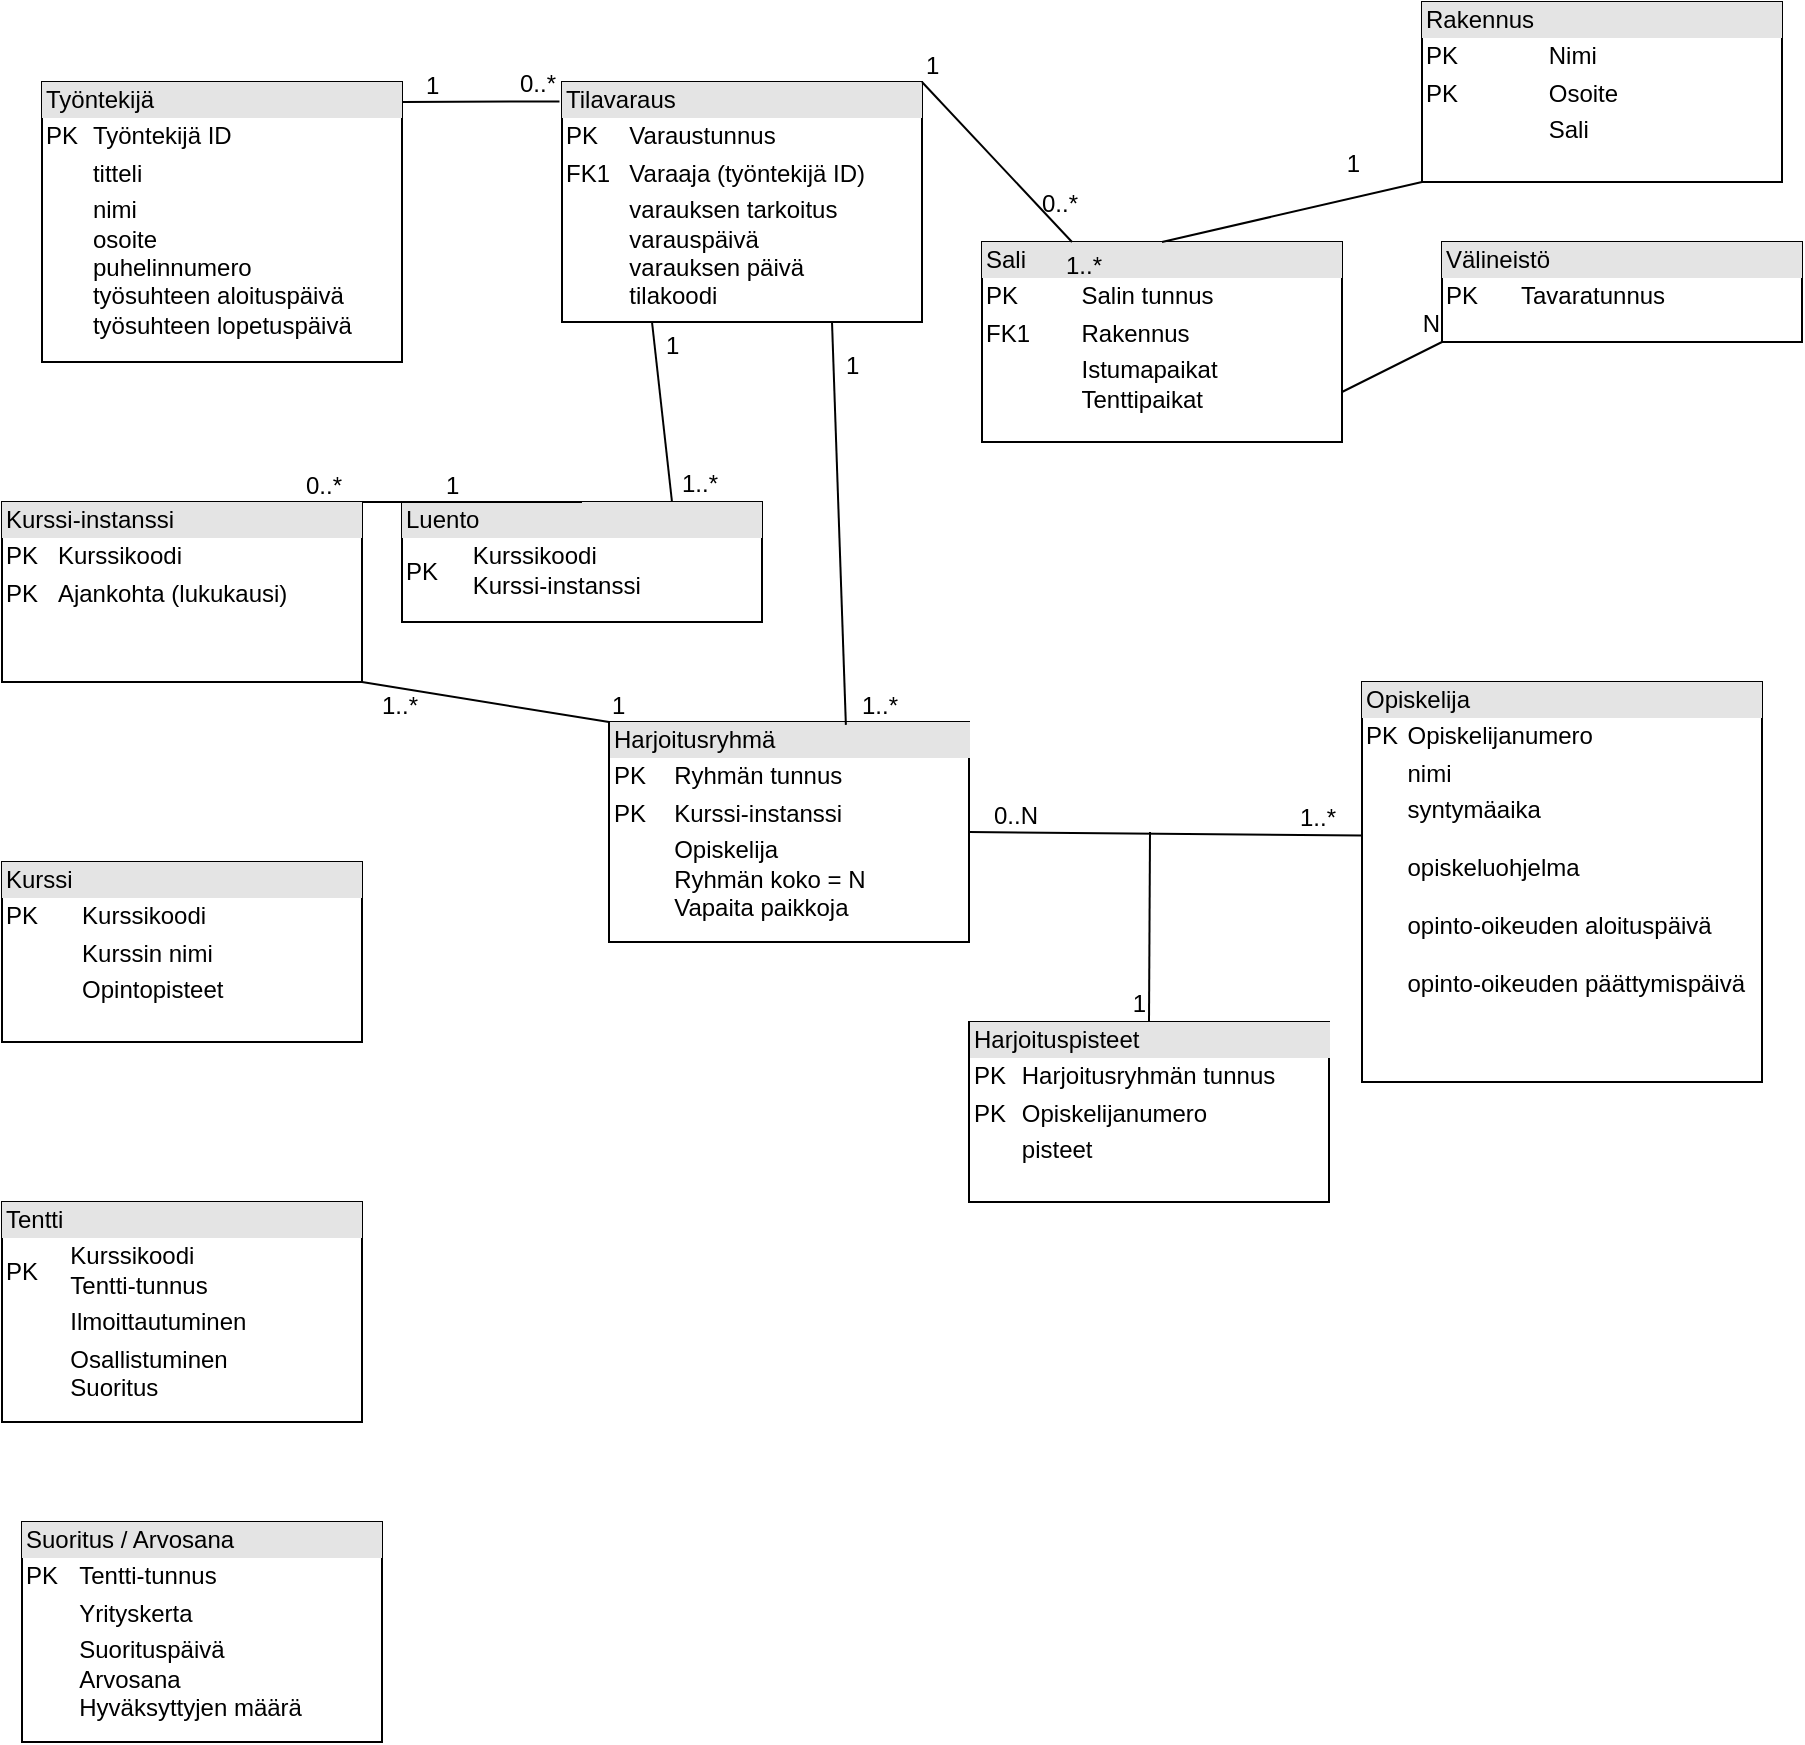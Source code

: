 <mxfile version="21.0.7" type="github">
  <diagram name="Page-1" id="fr7azMlj8yHS9z72IOPQ">
    <mxGraphModel dx="1034" dy="466" grid="1" gridSize="10" guides="1" tooltips="1" connect="1" arrows="1" fold="1" page="1" pageScale="1" pageWidth="827" pageHeight="1169" math="0" shadow="0">
      <root>
        <mxCell id="0" />
        <mxCell id="1" parent="0" />
        <mxCell id="jS1crOWfI2JhgpDE9E2U-4" value="&lt;div style=&quot;box-sizing:border-box;width:100%;background:#e4e4e4;padding:2px;&quot;&gt;Työntekijä&lt;/div&gt;&lt;table style=&quot;width:100%;font-size:1em;&quot; cellpadding=&quot;2&quot; cellspacing=&quot;0&quot;&gt;&lt;tbody&gt;&lt;tr&gt;&lt;td&gt;PK&lt;/td&gt;&lt;td&gt;Työntekijä ID&lt;/td&gt;&lt;/tr&gt;&lt;tr&gt;&lt;td&gt;&lt;br&gt;&lt;/td&gt;&lt;td&gt;titteli&lt;/td&gt;&lt;/tr&gt;&lt;tr&gt;&lt;td&gt;&lt;/td&gt;&lt;td&gt;nimi&lt;br&gt;osoite&lt;br&gt;puhelinnumero&lt;br&gt;työsuhteen aloituspäivä&lt;br&gt;työsuhteen lopetuspäivä&lt;/td&gt;&lt;/tr&gt;&lt;/tbody&gt;&lt;/table&gt;" style="verticalAlign=top;align=left;overflow=fill;html=1;whiteSpace=wrap;" parent="1" vertex="1">
          <mxGeometry x="40" y="40" width="180" height="140" as="geometry" />
        </mxCell>
        <mxCell id="jS1crOWfI2JhgpDE9E2U-5" value="&lt;div style=&quot;box-sizing:border-box;width:100%;background:#e4e4e4;padding:2px;&quot;&gt;Tilavaraus&lt;/div&gt;&lt;table style=&quot;width:100%;font-size:1em;&quot; cellpadding=&quot;2&quot; cellspacing=&quot;0&quot;&gt;&lt;tbody&gt;&lt;tr&gt;&lt;td&gt;PK&lt;/td&gt;&lt;td&gt;Varaustunnus&lt;/td&gt;&lt;/tr&gt;&lt;tr&gt;&lt;td&gt;FK1&lt;/td&gt;&lt;td&gt;Varaaja (työntekijä ID)&lt;/td&gt;&lt;/tr&gt;&lt;tr&gt;&lt;td&gt;&lt;/td&gt;&lt;td&gt;varauksen tarkoitus&lt;br&gt;varauspäivä&lt;br&gt;varauksen päivä&lt;br&gt;tilakoodi&lt;br&gt;&lt;br&gt;&lt;/td&gt;&lt;/tr&gt;&lt;/tbody&gt;&lt;/table&gt;" style="verticalAlign=top;align=left;overflow=fill;html=1;whiteSpace=wrap;" parent="1" vertex="1">
          <mxGeometry x="300" y="40" width="180" height="120" as="geometry" />
        </mxCell>
        <mxCell id="jS1crOWfI2JhgpDE9E2U-7" value="" style="endArrow=none;html=1;rounded=0;entryX=-0.007;entryY=0.081;entryDx=0;entryDy=0;entryPerimeter=0;" parent="1" target="jS1crOWfI2JhgpDE9E2U-5" edge="1">
          <mxGeometry relative="1" as="geometry">
            <mxPoint x="220" y="50" as="sourcePoint" />
            <mxPoint x="360" y="50" as="targetPoint" />
          </mxGeometry>
        </mxCell>
        <mxCell id="jS1crOWfI2JhgpDE9E2U-8" value="1" style="resizable=0;html=1;whiteSpace=wrap;align=left;verticalAlign=bottom;" parent="jS1crOWfI2JhgpDE9E2U-7" connectable="0" vertex="1">
          <mxGeometry x="-1" relative="1" as="geometry">
            <mxPoint x="10" as="offset" />
          </mxGeometry>
        </mxCell>
        <mxCell id="jS1crOWfI2JhgpDE9E2U-9" value="0..*" style="resizable=0;html=1;whiteSpace=wrap;align=right;verticalAlign=bottom;" parent="jS1crOWfI2JhgpDE9E2U-7" connectable="0" vertex="1">
          <mxGeometry x="1" relative="1" as="geometry" />
        </mxCell>
        <mxCell id="jS1crOWfI2JhgpDE9E2U-10" value="&lt;div style=&quot;box-sizing:border-box;width:100%;background:#e4e4e4;padding:2px;&quot;&gt;Sali&lt;/div&gt;&lt;table style=&quot;width:100%;font-size:1em;&quot; cellpadding=&quot;2&quot; cellspacing=&quot;0&quot;&gt;&lt;tbody&gt;&lt;tr&gt;&lt;td&gt;PK&lt;/td&gt;&lt;td&gt;Salin tunnus&lt;/td&gt;&lt;/tr&gt;&lt;tr&gt;&lt;td&gt;FK1&lt;/td&gt;&lt;td&gt;Rakennus&lt;/td&gt;&lt;/tr&gt;&lt;tr&gt;&lt;td&gt;&lt;/td&gt;&lt;td&gt;Istumapaikat&lt;br&gt;Tenttipaikat&lt;/td&gt;&lt;/tr&gt;&lt;/tbody&gt;&lt;/table&gt;" style="verticalAlign=top;align=left;overflow=fill;html=1;whiteSpace=wrap;" parent="1" vertex="1">
          <mxGeometry x="510" y="120" width="180" height="100" as="geometry" />
        </mxCell>
        <mxCell id="jS1crOWfI2JhgpDE9E2U-11" value="" style="endArrow=none;html=1;rounded=0;exitX=1;exitY=0;exitDx=0;exitDy=0;entryX=0.25;entryY=0;entryDx=0;entryDy=0;" parent="1" source="jS1crOWfI2JhgpDE9E2U-5" target="jS1crOWfI2JhgpDE9E2U-10" edge="1">
          <mxGeometry relative="1" as="geometry">
            <mxPoint x="470" y="160" as="sourcePoint" />
            <mxPoint x="550" y="40" as="targetPoint" />
          </mxGeometry>
        </mxCell>
        <mxCell id="jS1crOWfI2JhgpDE9E2U-12" value="1" style="resizable=0;html=1;whiteSpace=wrap;align=left;verticalAlign=bottom;" parent="jS1crOWfI2JhgpDE9E2U-11" connectable="0" vertex="1">
          <mxGeometry x="-1" relative="1" as="geometry">
            <mxPoint as="offset" />
          </mxGeometry>
        </mxCell>
        <mxCell id="jS1crOWfI2JhgpDE9E2U-13" value="0..*" style="resizable=0;html=1;whiteSpace=wrap;align=right;verticalAlign=bottom;" parent="jS1crOWfI2JhgpDE9E2U-11" connectable="0" vertex="1">
          <mxGeometry x="1" relative="1" as="geometry">
            <mxPoint x="5" y="-10" as="offset" />
          </mxGeometry>
        </mxCell>
        <mxCell id="jS1crOWfI2JhgpDE9E2U-14" value="&lt;div style=&quot;box-sizing:border-box;width:100%;background:#e4e4e4;padding:2px;&quot;&gt;Rakennus&lt;/div&gt;&lt;table style=&quot;width:100%;font-size:1em;&quot; cellpadding=&quot;2&quot; cellspacing=&quot;0&quot;&gt;&lt;tbody&gt;&lt;tr&gt;&lt;td&gt;PK&lt;/td&gt;&lt;td&gt;Nimi&lt;/td&gt;&lt;/tr&gt;&lt;tr&gt;&lt;td&gt;PK&lt;/td&gt;&lt;td&gt;Osoite&lt;/td&gt;&lt;/tr&gt;&lt;tr&gt;&lt;td&gt;&lt;/td&gt;&lt;td&gt;Sali&lt;/td&gt;&lt;/tr&gt;&lt;/tbody&gt;&lt;/table&gt;" style="verticalAlign=top;align=left;overflow=fill;html=1;whiteSpace=wrap;" parent="1" vertex="1">
          <mxGeometry x="730" width="180" height="90" as="geometry" />
        </mxCell>
        <mxCell id="jS1crOWfI2JhgpDE9E2U-15" value="" style="endArrow=none;html=1;rounded=0;exitX=0.5;exitY=0;exitDx=0;exitDy=0;entryX=0;entryY=1;entryDx=0;entryDy=0;" parent="1" source="jS1crOWfI2JhgpDE9E2U-10" target="jS1crOWfI2JhgpDE9E2U-14" edge="1">
          <mxGeometry relative="1" as="geometry">
            <mxPoint x="720" y="270" as="sourcePoint" />
            <mxPoint x="880" y="270" as="targetPoint" />
          </mxGeometry>
        </mxCell>
        <mxCell id="jS1crOWfI2JhgpDE9E2U-16" value="1..*" style="resizable=0;html=1;whiteSpace=wrap;align=left;verticalAlign=bottom;" parent="jS1crOWfI2JhgpDE9E2U-15" connectable="0" vertex="1">
          <mxGeometry x="-1" relative="1" as="geometry">
            <mxPoint x="-50" y="20" as="offset" />
          </mxGeometry>
        </mxCell>
        <mxCell id="jS1crOWfI2JhgpDE9E2U-17" value="1" style="resizable=0;html=1;whiteSpace=wrap;align=right;verticalAlign=bottom;" parent="jS1crOWfI2JhgpDE9E2U-15" connectable="0" vertex="1">
          <mxGeometry x="1" relative="1" as="geometry">
            <mxPoint x="-30" as="offset" />
          </mxGeometry>
        </mxCell>
        <mxCell id="jS1crOWfI2JhgpDE9E2U-19" value="&lt;div style=&quot;box-sizing:border-box;width:100%;background:#e4e4e4;padding:2px;&quot;&gt;Välineistö&lt;/div&gt;&lt;table style=&quot;width:100%;font-size:1em;&quot; cellpadding=&quot;2&quot; cellspacing=&quot;0&quot;&gt;&lt;tbody&gt;&lt;tr&gt;&lt;td&gt;PK&lt;/td&gt;&lt;td&gt;Tavaratunnus&lt;/td&gt;&lt;/tr&gt;&lt;tr&gt;&lt;td&gt;&lt;br&gt;&lt;/td&gt;&lt;td&gt;&lt;br&gt;&lt;/td&gt;&lt;/tr&gt;&lt;/tbody&gt;&lt;/table&gt;" style="verticalAlign=top;align=left;overflow=fill;html=1;whiteSpace=wrap;" parent="1" vertex="1">
          <mxGeometry x="740" y="120" width="180" height="50" as="geometry" />
        </mxCell>
        <mxCell id="jS1crOWfI2JhgpDE9E2U-23" value="&lt;div style=&quot;box-sizing:border-box;width:100%;background:#e4e4e4;padding:2px;&quot;&gt;Opiskelija&lt;/div&gt;&lt;table style=&quot;width:100%;font-size:1em;&quot; cellpadding=&quot;2&quot; cellspacing=&quot;0&quot;&gt;&lt;tbody&gt;&lt;tr&gt;&lt;td&gt;PK&lt;/td&gt;&lt;td&gt;Opiskelijanumero&lt;/td&gt;&lt;/tr&gt;&lt;tr&gt;&lt;td&gt;&lt;br&gt;&lt;/td&gt;&lt;td&gt;nimi&lt;/td&gt;&lt;/tr&gt;&lt;tr&gt;&lt;td&gt;&lt;/td&gt;&lt;td&gt;syntymäaika&lt;br&gt;&lt;br&gt;opiskeluohjelma&lt;br&gt;&lt;br&gt;opinto-oikeuden aloituspäivä&lt;br&gt;&lt;br&gt;opinto-oikeuden päättymispäivä&lt;br&gt;&lt;/td&gt;&lt;/tr&gt;&lt;/tbody&gt;&lt;/table&gt;" style="verticalAlign=top;align=left;overflow=fill;html=1;whiteSpace=wrap;" parent="1" vertex="1">
          <mxGeometry x="700" y="340" width="200" height="200" as="geometry" />
        </mxCell>
        <mxCell id="jS1crOWfI2JhgpDE9E2U-24" value="&lt;div style=&quot;box-sizing:border-box;width:100%;background:#e4e4e4;padding:2px;&quot;&gt;Harjoitusryhmä&lt;/div&gt;&lt;table style=&quot;width:100%;font-size:1em;&quot; cellpadding=&quot;2&quot; cellspacing=&quot;0&quot;&gt;&lt;tbody&gt;&lt;tr&gt;&lt;td&gt;PK&lt;/td&gt;&lt;td&gt;Ryhmän tunnus&lt;/td&gt;&lt;/tr&gt;&lt;tr&gt;&lt;td&gt;PK&lt;/td&gt;&lt;td&gt;Kurssi-instanssi&lt;br&gt;&lt;/td&gt;&lt;/tr&gt;&lt;tr&gt;&lt;td&gt;&lt;/td&gt;&lt;td&gt;Opiskelija&lt;br&gt;Ryhmän koko = N&lt;br&gt;Vapaita paikkoja&lt;/td&gt;&lt;/tr&gt;&lt;/tbody&gt;&lt;/table&gt;" style="verticalAlign=top;align=left;overflow=fill;html=1;whiteSpace=wrap;" parent="1" vertex="1">
          <mxGeometry x="323.5" y="360" width="180" height="110" as="geometry" />
        </mxCell>
        <mxCell id="jS1crOWfI2JhgpDE9E2U-25" value="&lt;div style=&quot;box-sizing:border-box;width:100%;background:#e4e4e4;padding:2px;&quot;&gt;Luento&lt;/div&gt;&lt;table style=&quot;width:100%;font-size:1em;&quot; cellpadding=&quot;2&quot; cellspacing=&quot;0&quot;&gt;&lt;tbody&gt;&lt;tr&gt;&lt;td&gt;PK&lt;/td&gt;&lt;td&gt;Kurssikoodi&lt;br&gt;Kurssi-instanssi&lt;/td&gt;&lt;/tr&gt;&lt;tr&gt;&lt;td&gt;&lt;br&gt;&lt;/td&gt;&lt;td&gt;&lt;br&gt;&lt;/td&gt;&lt;/tr&gt;&lt;/tbody&gt;&lt;/table&gt;" style="verticalAlign=top;align=left;overflow=fill;html=1;whiteSpace=wrap;" parent="1" vertex="1">
          <mxGeometry x="220" y="250" width="180" height="60" as="geometry" />
        </mxCell>
        <mxCell id="jS1crOWfI2JhgpDE9E2U-28" value="&lt;div style=&quot;box-sizing:border-box;width:100%;background:#e4e4e4;padding:2px;&quot;&gt;Harjoituspisteet&lt;/div&gt;&lt;table style=&quot;width:100%;font-size:1em;&quot; cellpadding=&quot;2&quot; cellspacing=&quot;0&quot;&gt;&lt;tbody&gt;&lt;tr&gt;&lt;td&gt;PK&lt;/td&gt;&lt;td&gt;Harjoitusryhmän tunnus&lt;/td&gt;&lt;/tr&gt;&lt;tr&gt;&lt;td&gt;PK&lt;/td&gt;&lt;td&gt;Opiskelijanumero&lt;/td&gt;&lt;/tr&gt;&lt;tr&gt;&lt;td&gt;&lt;/td&gt;&lt;td&gt;pisteet&lt;/td&gt;&lt;/tr&gt;&lt;/tbody&gt;&lt;/table&gt;" style="verticalAlign=top;align=left;overflow=fill;html=1;whiteSpace=wrap;" parent="1" vertex="1">
          <mxGeometry x="503.5" y="510" width="180" height="90" as="geometry" />
        </mxCell>
        <mxCell id="jS1crOWfI2JhgpDE9E2U-29" value="" style="endArrow=none;html=1;rounded=0;entryX=0.5;entryY=0;entryDx=0;entryDy=0;" parent="1" target="jS1crOWfI2JhgpDE9E2U-28" edge="1">
          <mxGeometry relative="1" as="geometry">
            <mxPoint x="594" y="415" as="sourcePoint" />
            <mxPoint x="800" y="470" as="targetPoint" />
          </mxGeometry>
        </mxCell>
        <mxCell id="jS1crOWfI2JhgpDE9E2U-30" value="1" style="resizable=0;html=1;whiteSpace=wrap;align=right;verticalAlign=bottom;" parent="jS1crOWfI2JhgpDE9E2U-29" connectable="0" vertex="1">
          <mxGeometry x="1" relative="1" as="geometry" />
        </mxCell>
        <mxCell id="jS1crOWfI2JhgpDE9E2U-31" value="&lt;div style=&quot;box-sizing:border-box;width:100%;background:#e4e4e4;padding:2px;&quot;&gt;Kurssi-instanssi&lt;/div&gt;&lt;table style=&quot;width:100%;font-size:1em;&quot; cellpadding=&quot;2&quot; cellspacing=&quot;0&quot;&gt;&lt;tbody&gt;&lt;tr&gt;&lt;td&gt;PK&lt;/td&gt;&lt;td&gt;Kurssikoodi&lt;/td&gt;&lt;/tr&gt;&lt;tr&gt;&lt;td&gt;PK&lt;/td&gt;&lt;td&gt;Ajankohta (lukukausi)&lt;/td&gt;&lt;/tr&gt;&lt;tr&gt;&lt;td&gt;&lt;/td&gt;&lt;td&gt;&lt;br&gt;&lt;/td&gt;&lt;/tr&gt;&lt;/tbody&gt;&lt;/table&gt;" style="verticalAlign=top;align=left;overflow=fill;html=1;whiteSpace=wrap;" parent="1" vertex="1">
          <mxGeometry x="20" y="250" width="180" height="90" as="geometry" />
        </mxCell>
        <mxCell id="jS1crOWfI2JhgpDE9E2U-32" value="" style="endArrow=none;html=1;rounded=0;exitX=0;exitY=0;exitDx=0;exitDy=0;entryX=1;entryY=1;entryDx=0;entryDy=0;" parent="1" source="jS1crOWfI2JhgpDE9E2U-24" target="jS1crOWfI2JhgpDE9E2U-31" edge="1">
          <mxGeometry relative="1" as="geometry">
            <mxPoint x="580" y="470" as="sourcePoint" />
            <mxPoint x="740" y="470" as="targetPoint" />
          </mxGeometry>
        </mxCell>
        <mxCell id="jS1crOWfI2JhgpDE9E2U-33" value="1" style="resizable=0;html=1;whiteSpace=wrap;align=left;verticalAlign=bottom;" parent="jS1crOWfI2JhgpDE9E2U-32" connectable="0" vertex="1">
          <mxGeometry x="-1" relative="1" as="geometry" />
        </mxCell>
        <mxCell id="jS1crOWfI2JhgpDE9E2U-34" value="1..*" style="resizable=0;html=1;whiteSpace=wrap;align=right;verticalAlign=bottom;" parent="jS1crOWfI2JhgpDE9E2U-32" connectable="0" vertex="1">
          <mxGeometry x="1" relative="1" as="geometry">
            <mxPoint x="29" y="20" as="offset" />
          </mxGeometry>
        </mxCell>
        <mxCell id="jS1crOWfI2JhgpDE9E2U-35" value="" style="endArrow=none;html=1;rounded=0;exitX=0.5;exitY=0;exitDx=0;exitDy=0;entryX=1;entryY=0;entryDx=0;entryDy=0;" parent="1" source="jS1crOWfI2JhgpDE9E2U-25" target="jS1crOWfI2JhgpDE9E2U-31" edge="1">
          <mxGeometry relative="1" as="geometry">
            <mxPoint x="580" y="470" as="sourcePoint" />
            <mxPoint x="740" y="470" as="targetPoint" />
          </mxGeometry>
        </mxCell>
        <mxCell id="jS1crOWfI2JhgpDE9E2U-36" value="1" style="resizable=0;html=1;whiteSpace=wrap;align=left;verticalAlign=bottom;" parent="jS1crOWfI2JhgpDE9E2U-35" connectable="0" vertex="1">
          <mxGeometry x="-1" relative="1" as="geometry">
            <mxPoint x="-70" as="offset" />
          </mxGeometry>
        </mxCell>
        <mxCell id="jS1crOWfI2JhgpDE9E2U-37" value="0..*" style="resizable=0;html=1;whiteSpace=wrap;align=right;verticalAlign=bottom;" parent="jS1crOWfI2JhgpDE9E2U-35" connectable="0" vertex="1">
          <mxGeometry x="1" relative="1" as="geometry">
            <mxPoint x="-9" as="offset" />
          </mxGeometry>
        </mxCell>
        <mxCell id="jS1crOWfI2JhgpDE9E2U-41" value="" style="endArrow=none;html=1;rounded=0;exitX=1;exitY=0.5;exitDx=0;exitDy=0;entryX=0;entryY=0.384;entryDx=0;entryDy=0;entryPerimeter=0;" parent="1" source="jS1crOWfI2JhgpDE9E2U-24" target="jS1crOWfI2JhgpDE9E2U-23" edge="1">
          <mxGeometry relative="1" as="geometry">
            <mxPoint x="580" y="540" as="sourcePoint" />
            <mxPoint x="740" y="540" as="targetPoint" />
          </mxGeometry>
        </mxCell>
        <mxCell id="jS1crOWfI2JhgpDE9E2U-42" value="0..N" style="resizable=0;html=1;whiteSpace=wrap;align=left;verticalAlign=bottom;" parent="jS1crOWfI2JhgpDE9E2U-41" connectable="0" vertex="1">
          <mxGeometry x="-1" relative="1" as="geometry">
            <mxPoint x="10" as="offset" />
          </mxGeometry>
        </mxCell>
        <mxCell id="jS1crOWfI2JhgpDE9E2U-43" value="1..*" style="resizable=0;html=1;whiteSpace=wrap;align=right;verticalAlign=bottom;" parent="jS1crOWfI2JhgpDE9E2U-41" connectable="0" vertex="1">
          <mxGeometry x="1" relative="1" as="geometry">
            <mxPoint x="-11" as="offset" />
          </mxGeometry>
        </mxCell>
        <mxCell id="jS1crOWfI2JhgpDE9E2U-44" value="" style="endArrow=none;html=1;rounded=0;exitX=0.75;exitY=1;exitDx=0;exitDy=0;entryX=0.658;entryY=0.013;entryDx=0;entryDy=0;entryPerimeter=0;" parent="1" source="jS1crOWfI2JhgpDE9E2U-5" target="jS1crOWfI2JhgpDE9E2U-24" edge="1">
          <mxGeometry relative="1" as="geometry">
            <mxPoint x="580" y="440" as="sourcePoint" />
            <mxPoint x="740" y="440" as="targetPoint" />
          </mxGeometry>
        </mxCell>
        <mxCell id="jS1crOWfI2JhgpDE9E2U-45" value="1" style="resizable=0;html=1;whiteSpace=wrap;align=left;verticalAlign=bottom;" parent="jS1crOWfI2JhgpDE9E2U-44" connectable="0" vertex="1">
          <mxGeometry x="-1" relative="1" as="geometry">
            <mxPoint x="5" y="30" as="offset" />
          </mxGeometry>
        </mxCell>
        <mxCell id="jS1crOWfI2JhgpDE9E2U-46" value="1..*" style="resizable=0;html=1;whiteSpace=wrap;align=right;verticalAlign=bottom;" parent="jS1crOWfI2JhgpDE9E2U-44" connectable="0" vertex="1">
          <mxGeometry x="1" relative="1" as="geometry">
            <mxPoint x="28" y="-1" as="offset" />
          </mxGeometry>
        </mxCell>
        <mxCell id="jS1crOWfI2JhgpDE9E2U-47" value="" style="endArrow=none;html=1;rounded=0;exitX=0.25;exitY=1;exitDx=0;exitDy=0;entryX=0.75;entryY=0;entryDx=0;entryDy=0;" parent="1" source="jS1crOWfI2JhgpDE9E2U-5" target="jS1crOWfI2JhgpDE9E2U-25" edge="1">
          <mxGeometry relative="1" as="geometry">
            <mxPoint x="600" y="370" as="sourcePoint" />
            <mxPoint x="760" y="370" as="targetPoint" />
          </mxGeometry>
        </mxCell>
        <mxCell id="jS1crOWfI2JhgpDE9E2U-48" value="1" style="resizable=0;html=1;whiteSpace=wrap;align=left;verticalAlign=bottom;" parent="jS1crOWfI2JhgpDE9E2U-47" connectable="0" vertex="1">
          <mxGeometry x="-1" relative="1" as="geometry">
            <mxPoint x="5" y="20" as="offset" />
          </mxGeometry>
        </mxCell>
        <mxCell id="jS1crOWfI2JhgpDE9E2U-49" value="1..*" style="resizable=0;html=1;whiteSpace=wrap;align=right;verticalAlign=bottom;" parent="jS1crOWfI2JhgpDE9E2U-47" connectable="0" vertex="1">
          <mxGeometry x="1" relative="1" as="geometry">
            <mxPoint x="25" as="offset" />
          </mxGeometry>
        </mxCell>
        <mxCell id="jS1crOWfI2JhgpDE9E2U-50" value="&lt;div style=&quot;box-sizing:border-box;width:100%;background:#e4e4e4;padding:2px;&quot;&gt;Kurssi&lt;/div&gt;&lt;table style=&quot;width:100%;font-size:1em;&quot; cellpadding=&quot;2&quot; cellspacing=&quot;0&quot;&gt;&lt;tbody&gt;&lt;tr&gt;&lt;td&gt;PK&lt;/td&gt;&lt;td&gt;Kurssikoodi&lt;/td&gt;&lt;/tr&gt;&lt;tr&gt;&lt;td&gt;&lt;br&gt;&lt;/td&gt;&lt;td&gt;Kurssin nimi&lt;/td&gt;&lt;/tr&gt;&lt;tr&gt;&lt;td&gt;&lt;/td&gt;&lt;td&gt;Opintopisteet&lt;/td&gt;&lt;/tr&gt;&lt;/tbody&gt;&lt;/table&gt;" style="verticalAlign=top;align=left;overflow=fill;html=1;whiteSpace=wrap;" parent="1" vertex="1">
          <mxGeometry x="20" y="430" width="180" height="90" as="geometry" />
        </mxCell>
        <mxCell id="jS1crOWfI2JhgpDE9E2U-51" value="&lt;div style=&quot;box-sizing:border-box;width:100%;background:#e4e4e4;padding:2px;&quot;&gt;Tentti&lt;/div&gt;&lt;table style=&quot;width:100%;font-size:1em;&quot; cellpadding=&quot;2&quot; cellspacing=&quot;0&quot;&gt;&lt;tbody&gt;&lt;tr&gt;&lt;td&gt;PK&lt;/td&gt;&lt;td&gt;Kurssikoodi&lt;br&gt;Tentti-tunnus&lt;/td&gt;&lt;/tr&gt;&lt;tr&gt;&lt;td&gt;&lt;br&gt;&lt;/td&gt;&lt;td&gt;Ilmoittautuminen&lt;/td&gt;&lt;/tr&gt;&lt;tr&gt;&lt;td&gt;&lt;/td&gt;&lt;td&gt;Osallistuminen&lt;br&gt;Suoritus&lt;/td&gt;&lt;/tr&gt;&lt;/tbody&gt;&lt;/table&gt;" style="verticalAlign=top;align=left;overflow=fill;html=1;whiteSpace=wrap;" parent="1" vertex="1">
          <mxGeometry x="20" y="600" width="180" height="110" as="geometry" />
        </mxCell>
        <mxCell id="jS1crOWfI2JhgpDE9E2U-52" value="" style="endArrow=none;html=1;rounded=0;exitX=1;exitY=0.75;exitDx=0;exitDy=0;entryX=0;entryY=1;entryDx=0;entryDy=0;" parent="1" source="jS1crOWfI2JhgpDE9E2U-10" target="jS1crOWfI2JhgpDE9E2U-19" edge="1">
          <mxGeometry relative="1" as="geometry">
            <mxPoint x="630" y="240" as="sourcePoint" />
            <mxPoint x="790" y="240" as="targetPoint" />
          </mxGeometry>
        </mxCell>
        <mxCell id="jS1crOWfI2JhgpDE9E2U-53" value="N" style="resizable=0;html=1;whiteSpace=wrap;align=right;verticalAlign=bottom;" parent="jS1crOWfI2JhgpDE9E2U-52" connectable="0" vertex="1">
          <mxGeometry x="1" relative="1" as="geometry" />
        </mxCell>
        <mxCell id="jS1crOWfI2JhgpDE9E2U-54" value="&lt;div style=&quot;box-sizing:border-box;width:100%;background:#e4e4e4;padding:2px;&quot;&gt;Suoritus / Arvosana&lt;/div&gt;&lt;table style=&quot;width:100%;font-size:1em;&quot; cellpadding=&quot;2&quot; cellspacing=&quot;0&quot;&gt;&lt;tbody&gt;&lt;tr&gt;&lt;td&gt;PK&lt;/td&gt;&lt;td&gt;Tentti-tunnus&lt;/td&gt;&lt;/tr&gt;&lt;tr&gt;&lt;td&gt;&lt;br&gt;&lt;/td&gt;&lt;td&gt;Yrityskerta&lt;/td&gt;&lt;/tr&gt;&lt;tr&gt;&lt;td&gt;&lt;/td&gt;&lt;td&gt;Suorituspäivä&lt;br&gt;Arvosana&lt;br&gt;Hyväksyttyjen määrä&lt;/td&gt;&lt;/tr&gt;&lt;/tbody&gt;&lt;/table&gt;" style="verticalAlign=top;align=left;overflow=fill;html=1;whiteSpace=wrap;" parent="1" vertex="1">
          <mxGeometry x="30" y="760" width="180" height="110" as="geometry" />
        </mxCell>
      </root>
    </mxGraphModel>
  </diagram>
</mxfile>
